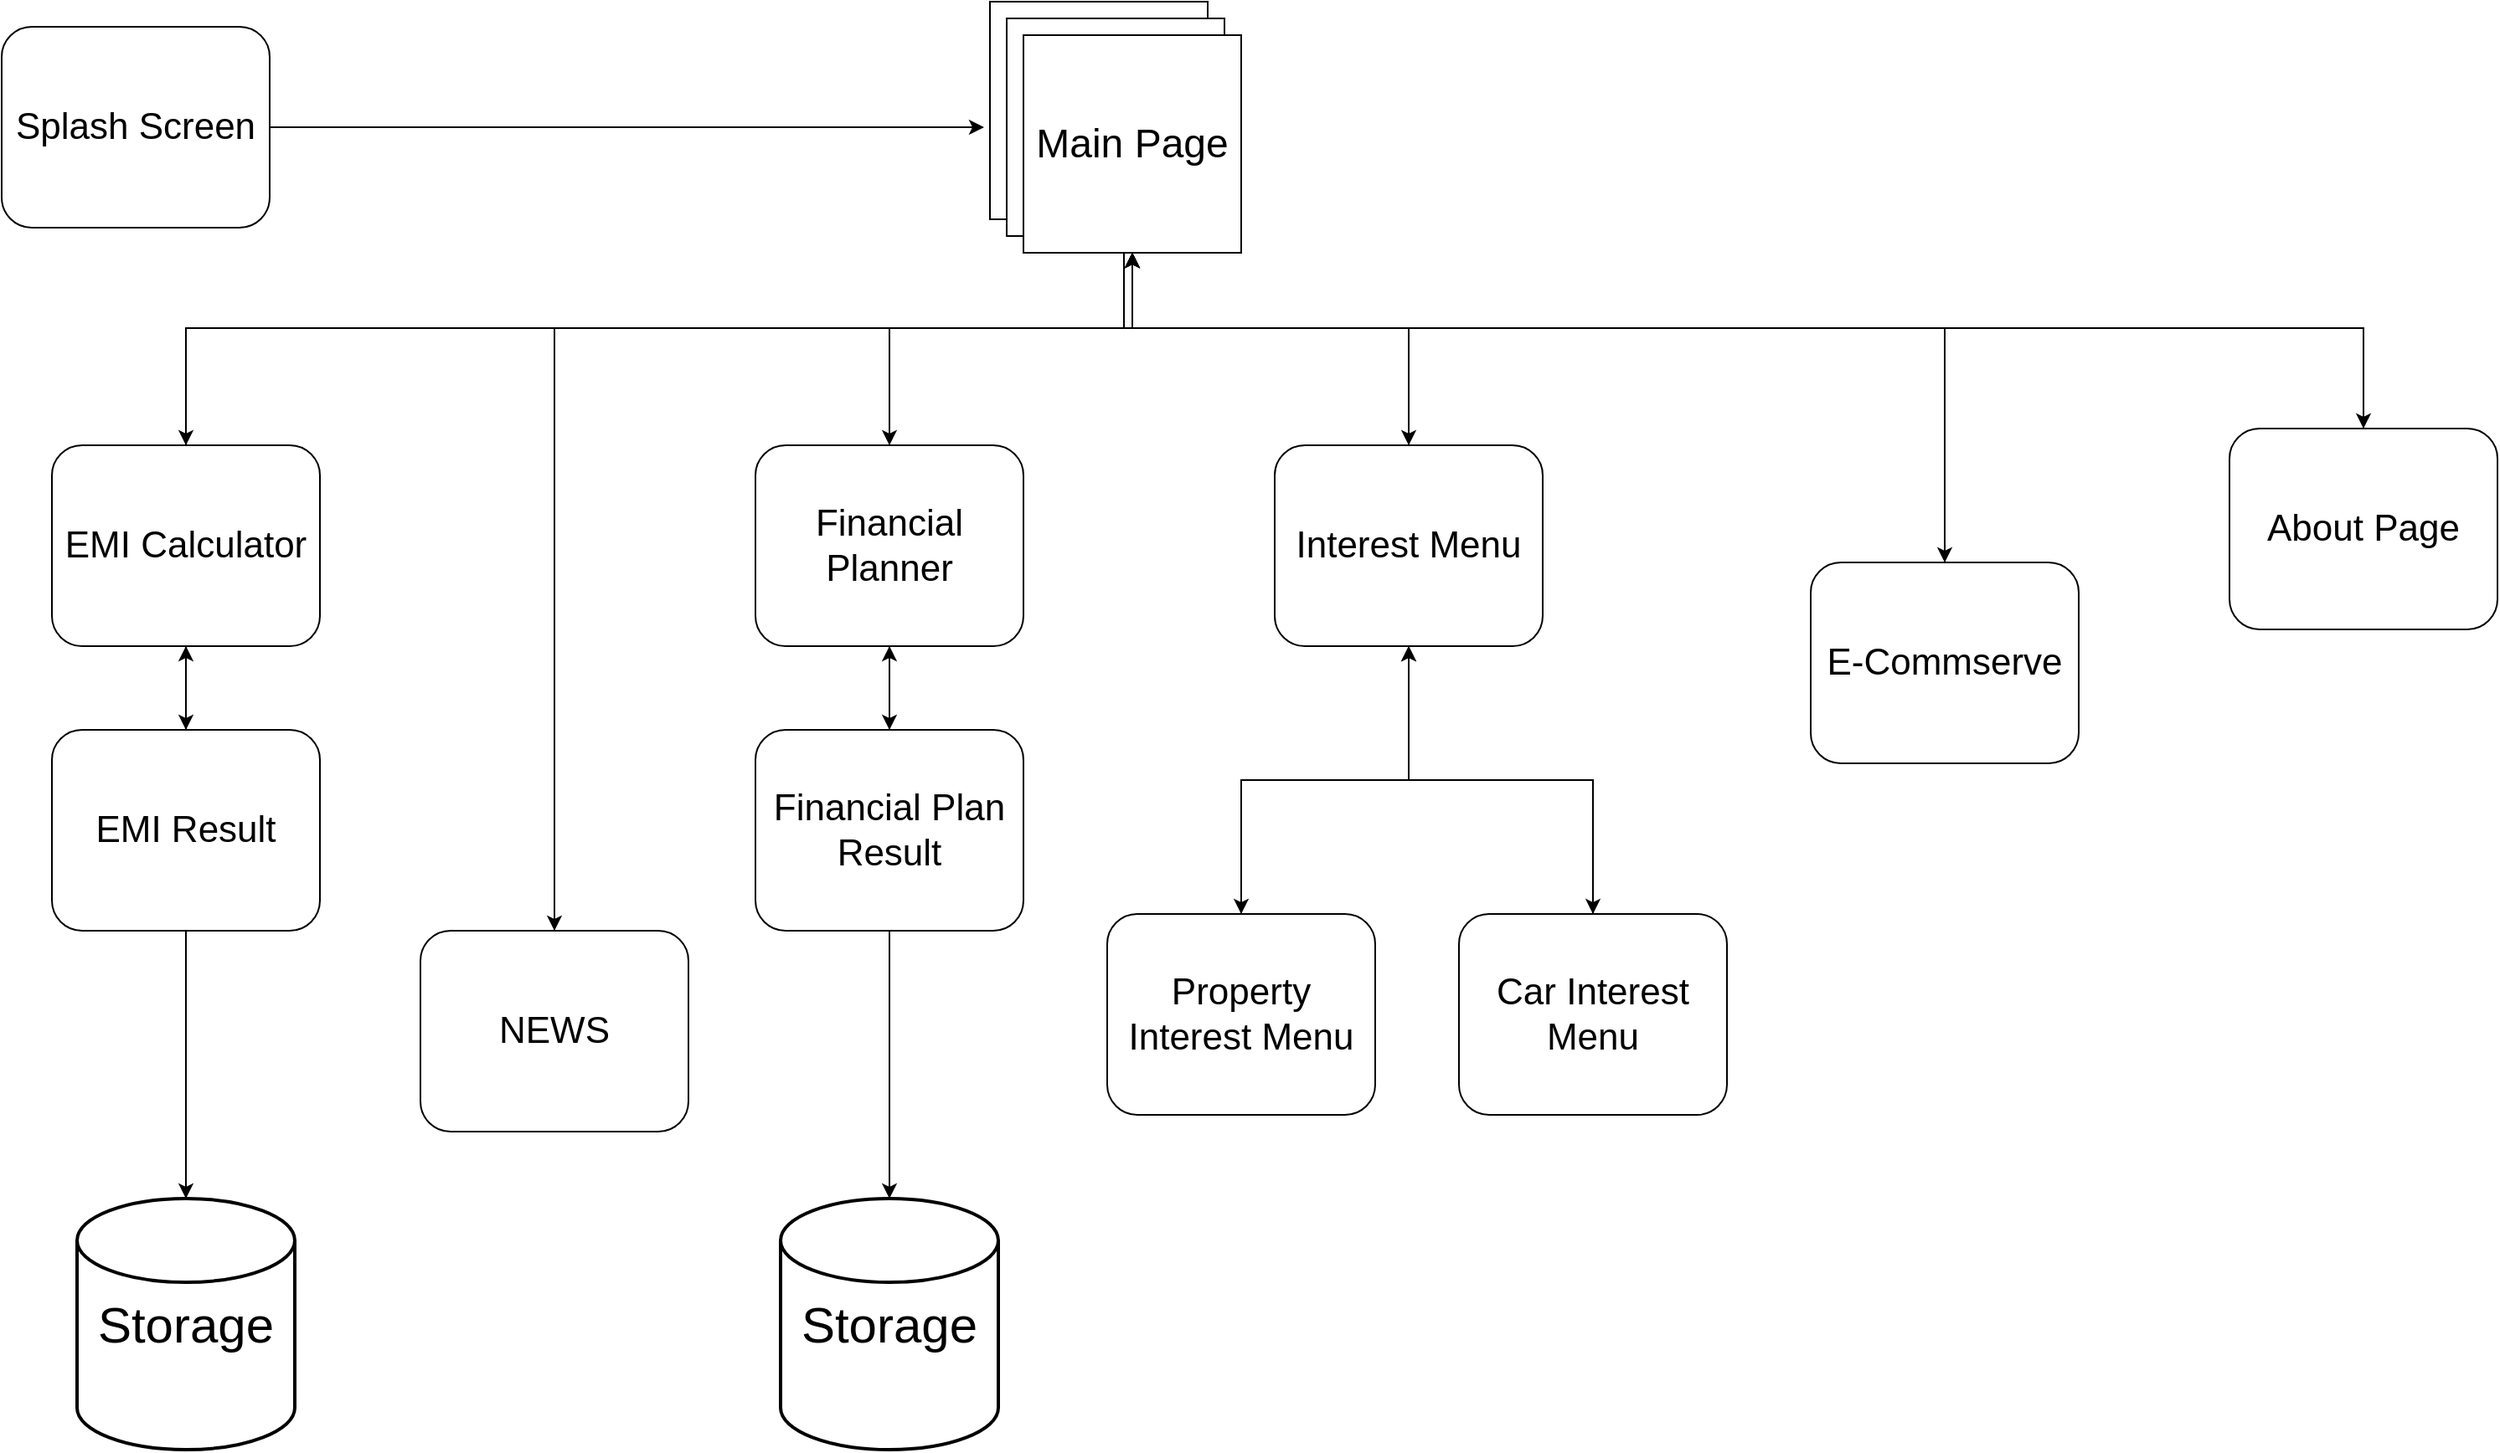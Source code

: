 <mxfile version="14.1.1" type="github">
  <diagram id="kcWdsHKMyhQkAmG7pcUs" name="Page-1">
    <mxGraphModel dx="1902" dy="997" grid="1" gridSize="10" guides="1" tooltips="1" connect="1" arrows="1" fold="1" page="1" pageScale="1" pageWidth="1920" pageHeight="1200" math="0" shadow="0">
      <root>
        <mxCell id="0" />
        <mxCell id="1" parent="0" />
        <mxCell id="6Vl-YfCtlKJLWFDEpjEM-27" style="edgeStyle=orthogonalEdgeStyle;rounded=0;orthogonalLoop=1;jettySize=auto;html=1;entryX=-0.027;entryY=0.577;entryDx=0;entryDy=0;entryPerimeter=0;" edge="1" parent="1" source="6Vl-YfCtlKJLWFDEpjEM-1" target="6Vl-YfCtlKJLWFDEpjEM-2">
          <mxGeometry relative="1" as="geometry">
            <mxPoint x="670" y="180" as="targetPoint" />
          </mxGeometry>
        </mxCell>
        <mxCell id="6Vl-YfCtlKJLWFDEpjEM-1" value="&lt;font style=&quot;font-size: 22px&quot;&gt;Splash Screen&lt;/font&gt;" style="rounded=1;whiteSpace=wrap;html=1;" vertex="1" parent="1">
          <mxGeometry x="110" y="120" width="160" height="120" as="geometry" />
        </mxCell>
        <mxCell id="6Vl-YfCtlKJLWFDEpjEM-2" value="" style="whiteSpace=wrap;html=1;aspect=fixed;" vertex="1" parent="1">
          <mxGeometry x="700" y="105" width="130" height="130" as="geometry" />
        </mxCell>
        <mxCell id="6Vl-YfCtlKJLWFDEpjEM-26" style="edgeStyle=orthogonalEdgeStyle;rounded=0;orthogonalLoop=1;jettySize=auto;html=1;" edge="1" parent="1" source="6Vl-YfCtlKJLWFDEpjEM-3" target="6Vl-YfCtlKJLWFDEpjEM-4">
          <mxGeometry relative="1" as="geometry" />
        </mxCell>
        <mxCell id="6Vl-YfCtlKJLWFDEpjEM-52" style="edgeStyle=orthogonalEdgeStyle;rounded=0;orthogonalLoop=1;jettySize=auto;html=1;entryX=0.5;entryY=1;entryDx=0;entryDy=0;" edge="1" parent="1" source="6Vl-YfCtlKJLWFDEpjEM-3" target="6Vl-YfCtlKJLWFDEpjEM-13">
          <mxGeometry relative="1" as="geometry">
            <Array as="points">
              <mxPoint x="220" y="300" />
              <mxPoint x="785" y="300" />
            </Array>
          </mxGeometry>
        </mxCell>
        <mxCell id="6Vl-YfCtlKJLWFDEpjEM-3" value="&lt;font style=&quot;font-size: 22px&quot;&gt;EMI Calculator&lt;/font&gt;" style="rounded=1;whiteSpace=wrap;html=1;" vertex="1" parent="1">
          <mxGeometry x="140" y="370" width="160" height="120" as="geometry" />
        </mxCell>
        <mxCell id="6Vl-YfCtlKJLWFDEpjEM-40" style="edgeStyle=orthogonalEdgeStyle;rounded=0;orthogonalLoop=1;jettySize=auto;html=1;entryX=0.5;entryY=0;entryDx=0;entryDy=0;entryPerimeter=0;" edge="1" parent="1" source="6Vl-YfCtlKJLWFDEpjEM-4" target="6Vl-YfCtlKJLWFDEpjEM-38">
          <mxGeometry relative="1" as="geometry" />
        </mxCell>
        <mxCell id="6Vl-YfCtlKJLWFDEpjEM-49" style="edgeStyle=orthogonalEdgeStyle;rounded=0;orthogonalLoop=1;jettySize=auto;html=1;entryX=0.5;entryY=1;entryDx=0;entryDy=0;" edge="1" parent="1" source="6Vl-YfCtlKJLWFDEpjEM-4" target="6Vl-YfCtlKJLWFDEpjEM-3">
          <mxGeometry relative="1" as="geometry" />
        </mxCell>
        <mxCell id="6Vl-YfCtlKJLWFDEpjEM-4" value="&lt;span style=&quot;font-size: 22px&quot;&gt;EMI Result&lt;/span&gt;" style="rounded=1;whiteSpace=wrap;html=1;" vertex="1" parent="1">
          <mxGeometry x="140" y="540" width="160" height="120" as="geometry" />
        </mxCell>
        <mxCell id="6Vl-YfCtlKJLWFDEpjEM-25" style="edgeStyle=orthogonalEdgeStyle;rounded=0;orthogonalLoop=1;jettySize=auto;html=1;" edge="1" parent="1" source="6Vl-YfCtlKJLWFDEpjEM-5" target="6Vl-YfCtlKJLWFDEpjEM-6">
          <mxGeometry relative="1" as="geometry" />
        </mxCell>
        <mxCell id="6Vl-YfCtlKJLWFDEpjEM-51" style="edgeStyle=orthogonalEdgeStyle;rounded=0;orthogonalLoop=1;jettySize=auto;html=1;entryX=0.5;entryY=1;entryDx=0;entryDy=0;" edge="1" parent="1" source="6Vl-YfCtlKJLWFDEpjEM-5" target="6Vl-YfCtlKJLWFDEpjEM-13">
          <mxGeometry relative="1" as="geometry">
            <Array as="points">
              <mxPoint x="640" y="300" />
              <mxPoint x="785" y="300" />
            </Array>
          </mxGeometry>
        </mxCell>
        <mxCell id="6Vl-YfCtlKJLWFDEpjEM-5" value="&lt;font style=&quot;font-size: 22px&quot;&gt;Financial Planner&lt;/font&gt;" style="rounded=1;whiteSpace=wrap;html=1;" vertex="1" parent="1">
          <mxGeometry x="560" y="370" width="160" height="120" as="geometry" />
        </mxCell>
        <mxCell id="6Vl-YfCtlKJLWFDEpjEM-39" style="edgeStyle=orthogonalEdgeStyle;rounded=0;orthogonalLoop=1;jettySize=auto;html=1;" edge="1" parent="1" source="6Vl-YfCtlKJLWFDEpjEM-6" target="6Vl-YfCtlKJLWFDEpjEM-36">
          <mxGeometry relative="1" as="geometry" />
        </mxCell>
        <mxCell id="6Vl-YfCtlKJLWFDEpjEM-50" style="edgeStyle=orthogonalEdgeStyle;rounded=0;orthogonalLoop=1;jettySize=auto;html=1;entryX=0.5;entryY=1;entryDx=0;entryDy=0;" edge="1" parent="1" source="6Vl-YfCtlKJLWFDEpjEM-6" target="6Vl-YfCtlKJLWFDEpjEM-5">
          <mxGeometry relative="1" as="geometry" />
        </mxCell>
        <mxCell id="6Vl-YfCtlKJLWFDEpjEM-6" value="&lt;span style=&quot;font-size: 22px&quot;&gt;Financial Plan Result&lt;/span&gt;" style="rounded=1;whiteSpace=wrap;html=1;" vertex="1" parent="1">
          <mxGeometry x="560" y="540" width="160" height="120" as="geometry" />
        </mxCell>
        <mxCell id="6Vl-YfCtlKJLWFDEpjEM-23" style="edgeStyle=orthogonalEdgeStyle;rounded=0;orthogonalLoop=1;jettySize=auto;html=1;entryX=0.5;entryY=0;entryDx=0;entryDy=0;" edge="1" parent="1" source="6Vl-YfCtlKJLWFDEpjEM-7" target="6Vl-YfCtlKJLWFDEpjEM-8">
          <mxGeometry relative="1" as="geometry" />
        </mxCell>
        <mxCell id="6Vl-YfCtlKJLWFDEpjEM-24" style="edgeStyle=orthogonalEdgeStyle;rounded=0;orthogonalLoop=1;jettySize=auto;html=1;" edge="1" parent="1" source="6Vl-YfCtlKJLWFDEpjEM-7" target="6Vl-YfCtlKJLWFDEpjEM-9">
          <mxGeometry relative="1" as="geometry" />
        </mxCell>
        <mxCell id="6Vl-YfCtlKJLWFDEpjEM-45" style="edgeStyle=orthogonalEdgeStyle;rounded=0;orthogonalLoop=1;jettySize=auto;html=1;" edge="1" parent="1" source="6Vl-YfCtlKJLWFDEpjEM-7" target="6Vl-YfCtlKJLWFDEpjEM-13">
          <mxGeometry relative="1" as="geometry">
            <Array as="points">
              <mxPoint x="950" y="300" />
              <mxPoint x="785" y="300" />
            </Array>
          </mxGeometry>
        </mxCell>
        <mxCell id="6Vl-YfCtlKJLWFDEpjEM-7" value="&lt;font style=&quot;font-size: 22px&quot;&gt;Interest Menu&lt;/font&gt;" style="rounded=1;whiteSpace=wrap;html=1;" vertex="1" parent="1">
          <mxGeometry x="870" y="370" width="160" height="120" as="geometry" />
        </mxCell>
        <mxCell id="6Vl-YfCtlKJLWFDEpjEM-43" style="edgeStyle=orthogonalEdgeStyle;rounded=0;orthogonalLoop=1;jettySize=auto;html=1;exitX=0.5;exitY=0;exitDx=0;exitDy=0;entryX=0.5;entryY=1;entryDx=0;entryDy=0;" edge="1" parent="1" source="6Vl-YfCtlKJLWFDEpjEM-8" target="6Vl-YfCtlKJLWFDEpjEM-7">
          <mxGeometry relative="1" as="geometry" />
        </mxCell>
        <mxCell id="6Vl-YfCtlKJLWFDEpjEM-8" value="&lt;font style=&quot;font-size: 22px&quot;&gt;Property Interest Menu&lt;/font&gt;" style="rounded=1;whiteSpace=wrap;html=1;" vertex="1" parent="1">
          <mxGeometry x="770" y="650" width="160" height="120" as="geometry" />
        </mxCell>
        <mxCell id="6Vl-YfCtlKJLWFDEpjEM-44" style="edgeStyle=orthogonalEdgeStyle;rounded=0;orthogonalLoop=1;jettySize=auto;html=1;entryX=0.5;entryY=1;entryDx=0;entryDy=0;" edge="1" parent="1" source="6Vl-YfCtlKJLWFDEpjEM-9" target="6Vl-YfCtlKJLWFDEpjEM-7">
          <mxGeometry relative="1" as="geometry" />
        </mxCell>
        <mxCell id="6Vl-YfCtlKJLWFDEpjEM-9" value="&lt;font style=&quot;font-size: 22px&quot;&gt;Car Interest Menu&lt;/font&gt;" style="rounded=1;whiteSpace=wrap;html=1;" vertex="1" parent="1">
          <mxGeometry x="980" y="650" width="160" height="120" as="geometry" />
        </mxCell>
        <mxCell id="6Vl-YfCtlKJLWFDEpjEM-18" style="edgeStyle=orthogonalEdgeStyle;rounded=0;orthogonalLoop=1;jettySize=auto;html=1;" edge="1" parent="1" source="6Vl-YfCtlKJLWFDEpjEM-12" target="6Vl-YfCtlKJLWFDEpjEM-16">
          <mxGeometry relative="1" as="geometry">
            <Array as="points">
              <mxPoint x="780" y="300" />
              <mxPoint x="440" y="300" />
            </Array>
          </mxGeometry>
        </mxCell>
        <mxCell id="6Vl-YfCtlKJLWFDEpjEM-12" value="" style="whiteSpace=wrap;html=1;aspect=fixed;" vertex="1" parent="1">
          <mxGeometry x="710" y="115" width="130" height="130" as="geometry" />
        </mxCell>
        <mxCell id="6Vl-YfCtlKJLWFDEpjEM-17" style="edgeStyle=orthogonalEdgeStyle;rounded=0;orthogonalLoop=1;jettySize=auto;html=1;" edge="1" parent="1" source="6Vl-YfCtlKJLWFDEpjEM-13" target="6Vl-YfCtlKJLWFDEpjEM-3">
          <mxGeometry relative="1" as="geometry">
            <Array as="points">
              <mxPoint x="785" y="300" />
              <mxPoint x="220" y="300" />
            </Array>
          </mxGeometry>
        </mxCell>
        <mxCell id="6Vl-YfCtlKJLWFDEpjEM-19" style="edgeStyle=orthogonalEdgeStyle;rounded=0;orthogonalLoop=1;jettySize=auto;html=1;" edge="1" parent="1" source="6Vl-YfCtlKJLWFDEpjEM-13" target="6Vl-YfCtlKJLWFDEpjEM-5">
          <mxGeometry relative="1" as="geometry">
            <Array as="points">
              <mxPoint x="785" y="300" />
              <mxPoint x="640" y="300" />
            </Array>
          </mxGeometry>
        </mxCell>
        <mxCell id="6Vl-YfCtlKJLWFDEpjEM-20" style="edgeStyle=orthogonalEdgeStyle;rounded=0;orthogonalLoop=1;jettySize=auto;html=1;" edge="1" parent="1" source="6Vl-YfCtlKJLWFDEpjEM-13" target="6Vl-YfCtlKJLWFDEpjEM-7">
          <mxGeometry relative="1" as="geometry">
            <Array as="points">
              <mxPoint x="785" y="300" />
              <mxPoint x="950" y="300" />
            </Array>
          </mxGeometry>
        </mxCell>
        <mxCell id="6Vl-YfCtlKJLWFDEpjEM-21" style="edgeStyle=orthogonalEdgeStyle;rounded=0;orthogonalLoop=1;jettySize=auto;html=1;" edge="1" parent="1" source="6Vl-YfCtlKJLWFDEpjEM-13" target="6Vl-YfCtlKJLWFDEpjEM-14">
          <mxGeometry relative="1" as="geometry">
            <Array as="points">
              <mxPoint x="785" y="300" />
              <mxPoint x="1270" y="300" />
            </Array>
          </mxGeometry>
        </mxCell>
        <mxCell id="6Vl-YfCtlKJLWFDEpjEM-22" style="edgeStyle=orthogonalEdgeStyle;rounded=0;orthogonalLoop=1;jettySize=auto;html=1;" edge="1" parent="1" source="6Vl-YfCtlKJLWFDEpjEM-13" target="6Vl-YfCtlKJLWFDEpjEM-15">
          <mxGeometry relative="1" as="geometry">
            <Array as="points">
              <mxPoint x="785" y="300" />
              <mxPoint x="1520" y="300" />
            </Array>
          </mxGeometry>
        </mxCell>
        <mxCell id="6Vl-YfCtlKJLWFDEpjEM-13" value="&lt;font style=&quot;font-size: 24px&quot;&gt;Main Page&lt;/font&gt;" style="whiteSpace=wrap;html=1;aspect=fixed;" vertex="1" parent="1">
          <mxGeometry x="720" y="125" width="130" height="130" as="geometry" />
        </mxCell>
        <mxCell id="6Vl-YfCtlKJLWFDEpjEM-46" style="edgeStyle=orthogonalEdgeStyle;rounded=0;orthogonalLoop=1;jettySize=auto;html=1;entryX=0.5;entryY=1;entryDx=0;entryDy=0;" edge="1" parent="1" source="6Vl-YfCtlKJLWFDEpjEM-14" target="6Vl-YfCtlKJLWFDEpjEM-13">
          <mxGeometry relative="1" as="geometry">
            <Array as="points">
              <mxPoint x="1270" y="300" />
              <mxPoint x="785" y="300" />
            </Array>
          </mxGeometry>
        </mxCell>
        <mxCell id="6Vl-YfCtlKJLWFDEpjEM-14" value="&lt;font style=&quot;font-size: 22px&quot;&gt;E-Commserve&lt;/font&gt;" style="rounded=1;whiteSpace=wrap;html=1;" vertex="1" parent="1">
          <mxGeometry x="1190" y="440" width="160" height="120" as="geometry" />
        </mxCell>
        <mxCell id="6Vl-YfCtlKJLWFDEpjEM-47" style="edgeStyle=orthogonalEdgeStyle;rounded=0;orthogonalLoop=1;jettySize=auto;html=1;entryX=0.5;entryY=1;entryDx=0;entryDy=0;" edge="1" parent="1" source="6Vl-YfCtlKJLWFDEpjEM-15" target="6Vl-YfCtlKJLWFDEpjEM-13">
          <mxGeometry relative="1" as="geometry">
            <Array as="points">
              <mxPoint x="1520" y="300" />
              <mxPoint x="785" y="300" />
            </Array>
          </mxGeometry>
        </mxCell>
        <mxCell id="6Vl-YfCtlKJLWFDEpjEM-15" value="&lt;span style=&quot;font-size: 22px&quot;&gt;About Page&lt;/span&gt;" style="rounded=1;whiteSpace=wrap;html=1;" vertex="1" parent="1">
          <mxGeometry x="1440" y="360" width="160" height="120" as="geometry" />
        </mxCell>
        <mxCell id="6Vl-YfCtlKJLWFDEpjEM-48" style="edgeStyle=orthogonalEdgeStyle;rounded=0;orthogonalLoop=1;jettySize=auto;html=1;entryX=0.5;entryY=1;entryDx=0;entryDy=0;" edge="1" parent="1" source="6Vl-YfCtlKJLWFDEpjEM-16" target="6Vl-YfCtlKJLWFDEpjEM-13">
          <mxGeometry relative="1" as="geometry">
            <Array as="points">
              <mxPoint x="440" y="300" />
              <mxPoint x="785" y="300" />
            </Array>
          </mxGeometry>
        </mxCell>
        <mxCell id="6Vl-YfCtlKJLWFDEpjEM-16" value="&lt;font style=&quot;font-size: 22px&quot;&gt;NEWS&lt;/font&gt;" style="rounded=1;whiteSpace=wrap;html=1;" vertex="1" parent="1">
          <mxGeometry x="360" y="660" width="160" height="120" as="geometry" />
        </mxCell>
        <mxCell id="6Vl-YfCtlKJLWFDEpjEM-36" value="&lt;font style=&quot;font-size: 30px&quot;&gt;Storage&lt;/font&gt;" style="strokeWidth=2;html=1;shape=mxgraph.flowchart.database;whiteSpace=wrap;" vertex="1" parent="1">
          <mxGeometry x="575" y="820" width="130" height="150" as="geometry" />
        </mxCell>
        <mxCell id="6Vl-YfCtlKJLWFDEpjEM-38" value="&lt;font style=&quot;font-size: 30px&quot;&gt;Storage&lt;/font&gt;" style="strokeWidth=2;html=1;shape=mxgraph.flowchart.database;whiteSpace=wrap;" vertex="1" parent="1">
          <mxGeometry x="155" y="820" width="130" height="150" as="geometry" />
        </mxCell>
      </root>
    </mxGraphModel>
  </diagram>
</mxfile>
